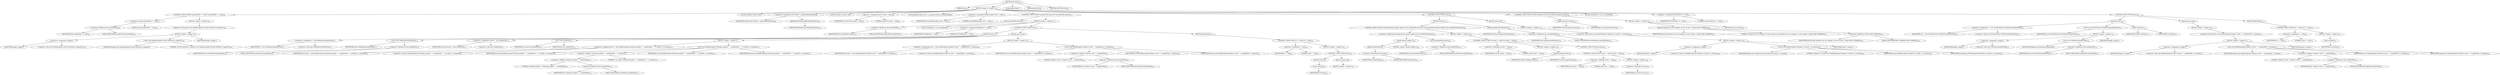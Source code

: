 digraph "execute" {  
"126" [label = <(METHOD,execute)<SUB>163</SUB>> ]
"14" [label = <(PARAM,this)<SUB>163</SUB>> ]
"127" [label = <(BLOCK,&lt;empty&gt;,&lt;empty&gt;)<SUB>163</SUB>> ]
"128" [label = <(CONTROL_STRUCTURE,if (manifestFile == null),if (manifestFile == null))<SUB>164</SUB>> ]
"129" [label = <(&lt;operator&gt;.equals,manifestFile == null)<SUB>164</SUB>> ]
"130" [label = <(&lt;operator&gt;.fieldAccess,this.manifestFile)<SUB>164</SUB>> ]
"131" [label = <(IDENTIFIER,this,manifestFile == null)<SUB>164</SUB>> ]
"132" [label = <(FIELD_IDENTIFIER,manifestFile,manifestFile)<SUB>164</SUB>> ]
"133" [label = <(LITERAL,null,manifestFile == null)<SUB>164</SUB>> ]
"134" [label = <(BLOCK,&lt;empty&gt;,&lt;empty&gt;)<SUB>164</SUB>> ]
"135" [label = <(&lt;operator&gt;.throw,throw new BuildException(&quot;the file attribute is required&quot;);)<SUB>165</SUB>> ]
"136" [label = <(BLOCK,&lt;empty&gt;,&lt;empty&gt;)<SUB>165</SUB>> ]
"137" [label = <(&lt;operator&gt;.assignment,&lt;empty&gt;)> ]
"138" [label = <(IDENTIFIER,$obj2,&lt;empty&gt;)> ]
"139" [label = <(&lt;operator&gt;.alloc,new BuildException(&quot;the file attribute is required&quot;))<SUB>165</SUB>> ]
"140" [label = <(&lt;init&gt;,new BuildException(&quot;the file attribute is required&quot;))<SUB>165</SUB>> ]
"141" [label = <(IDENTIFIER,$obj2,new BuildException(&quot;the file attribute is required&quot;))> ]
"142" [label = <(LITERAL,&quot;the file attribute is required&quot;,new BuildException(&quot;the file attribute is required&quot;))<SUB>165</SUB>> ]
"143" [label = <(IDENTIFIER,$obj2,&lt;empty&gt;)> ]
"144" [label = <(LOCAL,Manifest toWrite: ANY)> ]
"145" [label = <(&lt;operator&gt;.assignment,ANY toWrite = getDefaultManifest())<SUB>168</SUB>> ]
"146" [label = <(IDENTIFIER,toWrite,ANY toWrite = getDefaultManifest())<SUB>168</SUB>> ]
"147" [label = <(getDefaultManifest,getDefaultManifest())<SUB>168</SUB>> ]
"148" [label = <(IDENTIFIER,Manifest,getDefaultManifest())<SUB>168</SUB>> ]
"9" [label = <(LOCAL,Manifest current: ANY)> ]
"149" [label = <(&lt;operator&gt;.assignment,ANY current = null)<SUB>169</SUB>> ]
"150" [label = <(IDENTIFIER,current,ANY current = null)<SUB>169</SUB>> ]
"151" [label = <(LITERAL,null,ANY current = null)<SUB>169</SUB>> ]
"11" [label = <(LOCAL,BuildException error: org.apache.tools.ant.BuildException)> ]
"152" [label = <(&lt;operator&gt;.assignment,BuildException error = null)<SUB>170</SUB>> ]
"153" [label = <(IDENTIFIER,error,BuildException error = null)<SUB>170</SUB>> ]
"154" [label = <(LITERAL,null,BuildException error = null)<SUB>170</SUB>> ]
"155" [label = <(CONTROL_STRUCTURE,if (manifestFile.exists()),if (manifestFile.exists()))<SUB>172</SUB>> ]
"156" [label = <(exists,manifestFile.exists())<SUB>172</SUB>> ]
"157" [label = <(&lt;operator&gt;.fieldAccess,this.manifestFile)<SUB>172</SUB>> ]
"158" [label = <(IDENTIFIER,this,manifestFile.exists())<SUB>172</SUB>> ]
"159" [label = <(FIELD_IDENTIFIER,manifestFile,manifestFile)<SUB>172</SUB>> ]
"160" [label = <(BLOCK,&lt;empty&gt;,&lt;empty&gt;)<SUB>172</SUB>> ]
"7" [label = <(LOCAL,FileReader f: java.io.FileReader)> ]
"161" [label = <(&lt;operator&gt;.assignment,FileReader f = null)<SUB>173</SUB>> ]
"162" [label = <(IDENTIFIER,f,FileReader f = null)<SUB>173</SUB>> ]
"163" [label = <(LITERAL,null,FileReader f = null)<SUB>173</SUB>> ]
"164" [label = <(CONTROL_STRUCTURE,try,try)<SUB>174</SUB>> ]
"165" [label = <(BLOCK,try,try)<SUB>174</SUB>> ]
"166" [label = <(&lt;operator&gt;.assignment,f = new FileReader(manifestFile))<SUB>175</SUB>> ]
"167" [label = <(IDENTIFIER,f,f = new FileReader(manifestFile))<SUB>175</SUB>> ]
"168" [label = <(&lt;operator&gt;.alloc,new FileReader(manifestFile))<SUB>175</SUB>> ]
"169" [label = <(&lt;init&gt;,new FileReader(manifestFile))<SUB>175</SUB>> ]
"6" [label = <(IDENTIFIER,f,new FileReader(manifestFile))<SUB>175</SUB>> ]
"170" [label = <(&lt;operator&gt;.fieldAccess,this.manifestFile)<SUB>175</SUB>> ]
"171" [label = <(IDENTIFIER,this,new FileReader(manifestFile))<SUB>175</SUB>> ]
"172" [label = <(FIELD_IDENTIFIER,manifestFile,manifestFile)<SUB>175</SUB>> ]
"173" [label = <(&lt;operator&gt;.assignment,current = new Manifest(f))<SUB>176</SUB>> ]
"174" [label = <(IDENTIFIER,current,current = new Manifest(f))<SUB>176</SUB>> ]
"175" [label = <(&lt;operator&gt;.alloc,new Manifest(f))<SUB>176</SUB>> ]
"176" [label = <(&lt;init&gt;,new Manifest(f))<SUB>176</SUB>> ]
"8" [label = <(IDENTIFIER,current,new Manifest(f))<SUB>176</SUB>> ]
"177" [label = <(IDENTIFIER,f,new Manifest(f))<SUB>176</SUB>> ]
"178" [label = <(BLOCK,catch,catch)> ]
"179" [label = <(BLOCK,&lt;empty&gt;,&lt;empty&gt;)<SUB>177</SUB>> ]
"180" [label = <(&lt;operator&gt;.assignment,error = new BuildException(&quot;Existing manifest &quot; + manifestFile + &quot; is invalid&quot;, m, location))<SUB>178</SUB>> ]
"181" [label = <(IDENTIFIER,error,error = new BuildException(&quot;Existing manifest &quot; + manifestFile + &quot; is invalid&quot;, m, location))<SUB>178</SUB>> ]
"182" [label = <(&lt;operator&gt;.alloc,new BuildException(&quot;Existing manifest &quot; + manifestFile + &quot; is invalid&quot;, m, location))<SUB>178</SUB>> ]
"183" [label = <(&lt;init&gt;,new BuildException(&quot;Existing manifest &quot; + manifestFile + &quot; is invalid&quot;, m, location))<SUB>178</SUB>> ]
"10" [label = <(IDENTIFIER,error,new BuildException(&quot;Existing manifest &quot; + manifestFile + &quot; is invalid&quot;, m, location))<SUB>178</SUB>> ]
"184" [label = <(&lt;operator&gt;.addition,&quot;Existing manifest &quot; + manifestFile + &quot; is invalid&quot;)<SUB>178</SUB>> ]
"185" [label = <(&lt;operator&gt;.addition,&quot;Existing manifest &quot; + manifestFile)<SUB>178</SUB>> ]
"186" [label = <(LITERAL,&quot;Existing manifest &quot;,&quot;Existing manifest &quot; + manifestFile)<SUB>178</SUB>> ]
"187" [label = <(&lt;operator&gt;.fieldAccess,this.manifestFile)<SUB>178</SUB>> ]
"188" [label = <(IDENTIFIER,this,&quot;Existing manifest &quot; + manifestFile)<SUB>178</SUB>> ]
"189" [label = <(FIELD_IDENTIFIER,manifestFile,manifestFile)<SUB>178</SUB>> ]
"190" [label = <(LITERAL,&quot; is invalid&quot;,&quot;Existing manifest &quot; + manifestFile + &quot; is invalid&quot;)<SUB>179</SUB>> ]
"191" [label = <(IDENTIFIER,m,new BuildException(&quot;Existing manifest &quot; + manifestFile + &quot; is invalid&quot;, m, location))<SUB>179</SUB>> ]
"192" [label = <(IDENTIFIER,location,new BuildException(&quot;Existing manifest &quot; + manifestFile + &quot; is invalid&quot;, m, location))<SUB>179</SUB>> ]
"193" [label = <(BLOCK,&lt;empty&gt;,&lt;empty&gt;)<SUB>180</SUB>> ]
"194" [label = <(&lt;operator&gt;.assignment,error = new BuildException(&quot;Failed to read &quot; + manifestFile, e, location))<SUB>181</SUB>> ]
"195" [label = <(IDENTIFIER,error,error = new BuildException(&quot;Failed to read &quot; + manifestFile, e, location))<SUB>181</SUB>> ]
"196" [label = <(&lt;operator&gt;.alloc,new BuildException(&quot;Failed to read &quot; + manifestFile, e, location))<SUB>181</SUB>> ]
"197" [label = <(&lt;init&gt;,new BuildException(&quot;Failed to read &quot; + manifestFile, e, location))<SUB>181</SUB>> ]
"12" [label = <(IDENTIFIER,error,new BuildException(&quot;Failed to read &quot; + manifestFile, e, location))<SUB>181</SUB>> ]
"198" [label = <(&lt;operator&gt;.addition,&quot;Failed to read &quot; + manifestFile)<SUB>181</SUB>> ]
"199" [label = <(LITERAL,&quot;Failed to read &quot;,&quot;Failed to read &quot; + manifestFile)<SUB>181</SUB>> ]
"200" [label = <(&lt;operator&gt;.fieldAccess,this.manifestFile)<SUB>181</SUB>> ]
"201" [label = <(IDENTIFIER,this,&quot;Failed to read &quot; + manifestFile)<SUB>181</SUB>> ]
"202" [label = <(FIELD_IDENTIFIER,manifestFile,manifestFile)<SUB>181</SUB>> ]
"203" [label = <(IDENTIFIER,e,new BuildException(&quot;Failed to read &quot; + manifestFile, e, location))<SUB>182</SUB>> ]
"204" [label = <(IDENTIFIER,location,new BuildException(&quot;Failed to read &quot; + manifestFile, e, location))<SUB>182</SUB>> ]
"205" [label = <(BLOCK,finally,finally)<SUB>183</SUB>> ]
"206" [label = <(CONTROL_STRUCTURE,if (f != null),if (f != null))<SUB>184</SUB>> ]
"207" [label = <(&lt;operator&gt;.notEquals,f != null)<SUB>184</SUB>> ]
"208" [label = <(IDENTIFIER,f,f != null)<SUB>184</SUB>> ]
"209" [label = <(LITERAL,null,f != null)<SUB>184</SUB>> ]
"210" [label = <(BLOCK,&lt;empty&gt;,&lt;empty&gt;)<SUB>184</SUB>> ]
"211" [label = <(CONTROL_STRUCTURE,try,try)<SUB>185</SUB>> ]
"212" [label = <(BLOCK,try,try)<SUB>185</SUB>> ]
"213" [label = <(close,f.close())<SUB>186</SUB>> ]
"214" [label = <(IDENTIFIER,f,f.close())<SUB>186</SUB>> ]
"215" [label = <(BLOCK,catch,catch)> ]
"216" [label = <(BLOCK,&lt;empty&gt;,&lt;empty&gt;)<SUB>187</SUB>> ]
"217" [label = <(CONTROL_STRUCTURE,try,try)<SUB>192</SUB>> ]
"218" [label = <(BLOCK,try,try)<SUB>192</SUB>> ]
"219" [label = <(CONTROL_STRUCTURE,if (mode.getValue().equals(&quot;update&quot;) &amp;&amp; manifestFile.exists()),if (mode.getValue().equals(&quot;update&quot;) &amp;&amp; manifestFile.exists()))<SUB>193</SUB>> ]
"220" [label = <(&lt;operator&gt;.logicalAnd,mode.getValue().equals(&quot;update&quot;) &amp;&amp; manifestFile.exists())<SUB>193</SUB>> ]
"221" [label = <(equals,equals(&quot;update&quot;))<SUB>193</SUB>> ]
"222" [label = <(getValue,getValue())<SUB>193</SUB>> ]
"223" [label = <(&lt;operator&gt;.fieldAccess,this.mode)<SUB>193</SUB>> ]
"224" [label = <(IDENTIFIER,this,getValue())<SUB>193</SUB>> ]
"225" [label = <(FIELD_IDENTIFIER,mode,mode)<SUB>193</SUB>> ]
"226" [label = <(LITERAL,&quot;update&quot;,equals(&quot;update&quot;))<SUB>193</SUB>> ]
"227" [label = <(exists,manifestFile.exists())<SUB>193</SUB>> ]
"228" [label = <(&lt;operator&gt;.fieldAccess,this.manifestFile)<SUB>193</SUB>> ]
"229" [label = <(IDENTIFIER,this,manifestFile.exists())<SUB>193</SUB>> ]
"230" [label = <(FIELD_IDENTIFIER,manifestFile,manifestFile)<SUB>193</SUB>> ]
"231" [label = <(BLOCK,&lt;empty&gt;,&lt;empty&gt;)<SUB>193</SUB>> ]
"232" [label = <(CONTROL_STRUCTURE,if (current != null),if (current != null))<SUB>194</SUB>> ]
"233" [label = <(&lt;operator&gt;.notEquals,current != null)<SUB>194</SUB>> ]
"234" [label = <(IDENTIFIER,current,current != null)<SUB>194</SUB>> ]
"235" [label = <(LITERAL,null,current != null)<SUB>194</SUB>> ]
"236" [label = <(BLOCK,&lt;empty&gt;,&lt;empty&gt;)<SUB>194</SUB>> ]
"237" [label = <(merge,merge(current))<SUB>195</SUB>> ]
"238" [label = <(IDENTIFIER,toWrite,merge(current))<SUB>195</SUB>> ]
"239" [label = <(IDENTIFIER,current,merge(current))<SUB>195</SUB>> ]
"240" [label = <(CONTROL_STRUCTURE,else,else)<SUB>196</SUB>> ]
"241" [label = <(CONTROL_STRUCTURE,if (error != null),if (error != null))<SUB>196</SUB>> ]
"242" [label = <(&lt;operator&gt;.notEquals,error != null)<SUB>196</SUB>> ]
"243" [label = <(IDENTIFIER,error,error != null)<SUB>196</SUB>> ]
"244" [label = <(LITERAL,null,error != null)<SUB>196</SUB>> ]
"245" [label = <(BLOCK,&lt;empty&gt;,&lt;empty&gt;)<SUB>196</SUB>> ]
"246" [label = <(&lt;operator&gt;.throw,throw error;)<SUB>197</SUB>> ]
"247" [label = <(IDENTIFIER,error,throw error;)<SUB>197</SUB>> ]
"248" [label = <(merge,merge(nestedManifest))<SUB>201</SUB>> ]
"249" [label = <(IDENTIFIER,toWrite,merge(nestedManifest))<SUB>201</SUB>> ]
"250" [label = <(&lt;operator&gt;.fieldAccess,this.nestedManifest)<SUB>201</SUB>> ]
"251" [label = <(IDENTIFIER,this,merge(nestedManifest))<SUB>201</SUB>> ]
"252" [label = <(FIELD_IDENTIFIER,nestedManifest,nestedManifest)<SUB>201</SUB>> ]
"253" [label = <(BLOCK,catch,catch)> ]
"254" [label = <(BLOCK,&lt;empty&gt;,&lt;empty&gt;)<SUB>202</SUB>> ]
"255" [label = <(&lt;operator&gt;.throw,throw new BuildException(&quot;Manifest is invalid&quot;, m, location);)<SUB>203</SUB>> ]
"256" [label = <(BLOCK,&lt;empty&gt;,&lt;empty&gt;)<SUB>203</SUB>> ]
"257" [label = <(&lt;operator&gt;.assignment,&lt;empty&gt;)> ]
"258" [label = <(IDENTIFIER,$obj7,&lt;empty&gt;)> ]
"259" [label = <(&lt;operator&gt;.alloc,new BuildException(&quot;Manifest is invalid&quot;, m, location))<SUB>203</SUB>> ]
"260" [label = <(&lt;init&gt;,new BuildException(&quot;Manifest is invalid&quot;, m, location))<SUB>203</SUB>> ]
"261" [label = <(IDENTIFIER,$obj7,new BuildException(&quot;Manifest is invalid&quot;, m, location))> ]
"262" [label = <(LITERAL,&quot;Manifest is invalid&quot;,new BuildException(&quot;Manifest is invalid&quot;, m, location))<SUB>203</SUB>> ]
"263" [label = <(IDENTIFIER,m,new BuildException(&quot;Manifest is invalid&quot;, m, location))<SUB>203</SUB>> ]
"264" [label = <(IDENTIFIER,location,new BuildException(&quot;Manifest is invalid&quot;, m, location))<SUB>203</SUB>> ]
"265" [label = <(IDENTIFIER,$obj7,&lt;empty&gt;)> ]
"266" [label = <(CONTROL_STRUCTURE,if (toWrite.equals(current)),if (toWrite.equals(current)))<SUB>206</SUB>> ]
"267" [label = <(equals,equals(current))<SUB>206</SUB>> ]
"268" [label = <(IDENTIFIER,toWrite,equals(current))<SUB>206</SUB>> ]
"269" [label = <(IDENTIFIER,current,equals(current))<SUB>206</SUB>> ]
"270" [label = <(BLOCK,&lt;empty&gt;,&lt;empty&gt;)<SUB>206</SUB>> ]
"271" [label = <(log,log(&quot;Manifest has not changed, do not recreate&quot;, Project.MSG_VERBOSE))<SUB>207</SUB>> ]
"13" [label = <(IDENTIFIER,this,log(&quot;Manifest has not changed, do not recreate&quot;, Project.MSG_VERBOSE))<SUB>207</SUB>> ]
"272" [label = <(LITERAL,&quot;Manifest has not changed, do not recreate&quot;,log(&quot;Manifest has not changed, do not recreate&quot;, Project.MSG_VERBOSE))<SUB>207</SUB>> ]
"273" [label = <(&lt;operator&gt;.fieldAccess,Project.MSG_VERBOSE)<SUB>208</SUB>> ]
"274" [label = <(IDENTIFIER,Project,log(&quot;Manifest has not changed, do not recreate&quot;, Project.MSG_VERBOSE))<SUB>208</SUB>> ]
"275" [label = <(FIELD_IDENTIFIER,MSG_VERBOSE,MSG_VERBOSE)<SUB>208</SUB>> ]
"276" [label = <(RETURN,return;,return;)<SUB>209</SUB>> ]
"16" [label = <(LOCAL,PrintWriter w: java.io.PrintWriter)> ]
"277" [label = <(&lt;operator&gt;.assignment,PrintWriter w = null)<SUB>212</SUB>> ]
"278" [label = <(IDENTIFIER,w,PrintWriter w = null)<SUB>212</SUB>> ]
"279" [label = <(LITERAL,null,PrintWriter w = null)<SUB>212</SUB>> ]
"280" [label = <(CONTROL_STRUCTURE,try,try)<SUB>213</SUB>> ]
"281" [label = <(BLOCK,try,try)<SUB>213</SUB>> ]
"282" [label = <(&lt;operator&gt;.assignment,w = new PrintWriter(new FileWriter(manifestFile)))<SUB>214</SUB>> ]
"283" [label = <(IDENTIFIER,w,w = new PrintWriter(new FileWriter(manifestFile)))<SUB>214</SUB>> ]
"284" [label = <(&lt;operator&gt;.alloc,new PrintWriter(new FileWriter(manifestFile)))<SUB>214</SUB>> ]
"285" [label = <(&lt;init&gt;,new PrintWriter(new FileWriter(manifestFile)))<SUB>214</SUB>> ]
"15" [label = <(IDENTIFIER,w,new PrintWriter(new FileWriter(manifestFile)))<SUB>214</SUB>> ]
"286" [label = <(BLOCK,&lt;empty&gt;,&lt;empty&gt;)<SUB>214</SUB>> ]
"287" [label = <(&lt;operator&gt;.assignment,&lt;empty&gt;)> ]
"288" [label = <(IDENTIFIER,$obj8,&lt;empty&gt;)> ]
"289" [label = <(&lt;operator&gt;.alloc,new FileWriter(manifestFile))<SUB>214</SUB>> ]
"290" [label = <(&lt;init&gt;,new FileWriter(manifestFile))<SUB>214</SUB>> ]
"291" [label = <(IDENTIFIER,$obj8,new FileWriter(manifestFile))> ]
"292" [label = <(&lt;operator&gt;.fieldAccess,this.manifestFile)<SUB>214</SUB>> ]
"293" [label = <(IDENTIFIER,this,new FileWriter(manifestFile))<SUB>214</SUB>> ]
"294" [label = <(FIELD_IDENTIFIER,manifestFile,manifestFile)<SUB>214</SUB>> ]
"295" [label = <(IDENTIFIER,$obj8,&lt;empty&gt;)> ]
"296" [label = <(write,write(w))<SUB>215</SUB>> ]
"297" [label = <(IDENTIFIER,toWrite,write(w))<SUB>215</SUB>> ]
"298" [label = <(IDENTIFIER,w,write(w))<SUB>215</SUB>> ]
"299" [label = <(BLOCK,catch,catch)> ]
"300" [label = <(BLOCK,&lt;empty&gt;,&lt;empty&gt;)<SUB>216</SUB>> ]
"301" [label = <(&lt;operator&gt;.throw,throw new BuildException(&quot;Failed to write &quot; + manifestFile, e, location);)<SUB>217</SUB>> ]
"302" [label = <(BLOCK,&lt;empty&gt;,&lt;empty&gt;)<SUB>217</SUB>> ]
"303" [label = <(&lt;operator&gt;.assignment,&lt;empty&gt;)> ]
"304" [label = <(IDENTIFIER,$obj10,&lt;empty&gt;)> ]
"305" [label = <(&lt;operator&gt;.alloc,new BuildException(&quot;Failed to write &quot; + manifestFile, e, location))<SUB>217</SUB>> ]
"306" [label = <(&lt;init&gt;,new BuildException(&quot;Failed to write &quot; + manifestFile, e, location))<SUB>217</SUB>> ]
"307" [label = <(IDENTIFIER,$obj10,new BuildException(&quot;Failed to write &quot; + manifestFile, e, location))> ]
"308" [label = <(&lt;operator&gt;.addition,&quot;Failed to write &quot; + manifestFile)<SUB>217</SUB>> ]
"309" [label = <(LITERAL,&quot;Failed to write &quot;,&quot;Failed to write &quot; + manifestFile)<SUB>217</SUB>> ]
"310" [label = <(&lt;operator&gt;.fieldAccess,this.manifestFile)<SUB>217</SUB>> ]
"311" [label = <(IDENTIFIER,this,&quot;Failed to write &quot; + manifestFile)<SUB>217</SUB>> ]
"312" [label = <(FIELD_IDENTIFIER,manifestFile,manifestFile)<SUB>217</SUB>> ]
"313" [label = <(IDENTIFIER,e,new BuildException(&quot;Failed to write &quot; + manifestFile, e, location))<SUB>218</SUB>> ]
"314" [label = <(IDENTIFIER,location,new BuildException(&quot;Failed to write &quot; + manifestFile, e, location))<SUB>218</SUB>> ]
"315" [label = <(IDENTIFIER,$obj10,&lt;empty&gt;)> ]
"316" [label = <(BLOCK,finally,finally)<SUB>219</SUB>> ]
"317" [label = <(CONTROL_STRUCTURE,if (w != null),if (w != null))<SUB>220</SUB>> ]
"318" [label = <(&lt;operator&gt;.notEquals,w != null)<SUB>220</SUB>> ]
"319" [label = <(IDENTIFIER,w,w != null)<SUB>220</SUB>> ]
"320" [label = <(LITERAL,null,w != null)<SUB>220</SUB>> ]
"321" [label = <(BLOCK,&lt;empty&gt;,&lt;empty&gt;)<SUB>220</SUB>> ]
"322" [label = <(close,w.close())<SUB>221</SUB>> ]
"323" [label = <(IDENTIFIER,w,w.close())<SUB>221</SUB>> ]
"324" [label = <(MODIFIER,PUBLIC)> ]
"325" [label = <(MODIFIER,VIRTUAL)> ]
"326" [label = <(METHOD_RETURN,void)<SUB>163</SUB>> ]
  "126" -> "14" 
  "126" -> "127" 
  "126" -> "324" 
  "126" -> "325" 
  "126" -> "326" 
  "127" -> "128" 
  "127" -> "144" 
  "127" -> "145" 
  "127" -> "9" 
  "127" -> "149" 
  "127" -> "11" 
  "127" -> "152" 
  "127" -> "155" 
  "127" -> "217" 
  "127" -> "266" 
  "127" -> "16" 
  "127" -> "277" 
  "127" -> "280" 
  "128" -> "129" 
  "128" -> "134" 
  "129" -> "130" 
  "129" -> "133" 
  "130" -> "131" 
  "130" -> "132" 
  "134" -> "135" 
  "135" -> "136" 
  "136" -> "137" 
  "136" -> "140" 
  "136" -> "143" 
  "137" -> "138" 
  "137" -> "139" 
  "140" -> "141" 
  "140" -> "142" 
  "145" -> "146" 
  "145" -> "147" 
  "147" -> "148" 
  "149" -> "150" 
  "149" -> "151" 
  "152" -> "153" 
  "152" -> "154" 
  "155" -> "156" 
  "155" -> "160" 
  "156" -> "157" 
  "157" -> "158" 
  "157" -> "159" 
  "160" -> "7" 
  "160" -> "161" 
  "160" -> "164" 
  "161" -> "162" 
  "161" -> "163" 
  "164" -> "165" 
  "164" -> "178" 
  "164" -> "205" 
  "165" -> "166" 
  "165" -> "169" 
  "165" -> "173" 
  "165" -> "176" 
  "166" -> "167" 
  "166" -> "168" 
  "169" -> "6" 
  "169" -> "170" 
  "170" -> "171" 
  "170" -> "172" 
  "173" -> "174" 
  "173" -> "175" 
  "176" -> "8" 
  "176" -> "177" 
  "178" -> "179" 
  "178" -> "193" 
  "179" -> "180" 
  "179" -> "183" 
  "180" -> "181" 
  "180" -> "182" 
  "183" -> "10" 
  "183" -> "184" 
  "183" -> "191" 
  "183" -> "192" 
  "184" -> "185" 
  "184" -> "190" 
  "185" -> "186" 
  "185" -> "187" 
  "187" -> "188" 
  "187" -> "189" 
  "193" -> "194" 
  "193" -> "197" 
  "194" -> "195" 
  "194" -> "196" 
  "197" -> "12" 
  "197" -> "198" 
  "197" -> "203" 
  "197" -> "204" 
  "198" -> "199" 
  "198" -> "200" 
  "200" -> "201" 
  "200" -> "202" 
  "205" -> "206" 
  "206" -> "207" 
  "206" -> "210" 
  "207" -> "208" 
  "207" -> "209" 
  "210" -> "211" 
  "211" -> "212" 
  "211" -> "215" 
  "212" -> "213" 
  "213" -> "214" 
  "215" -> "216" 
  "217" -> "218" 
  "217" -> "253" 
  "218" -> "219" 
  "218" -> "248" 
  "219" -> "220" 
  "219" -> "231" 
  "220" -> "221" 
  "220" -> "227" 
  "221" -> "222" 
  "221" -> "226" 
  "222" -> "223" 
  "223" -> "224" 
  "223" -> "225" 
  "227" -> "228" 
  "228" -> "229" 
  "228" -> "230" 
  "231" -> "232" 
  "232" -> "233" 
  "232" -> "236" 
  "232" -> "240" 
  "233" -> "234" 
  "233" -> "235" 
  "236" -> "237" 
  "237" -> "238" 
  "237" -> "239" 
  "240" -> "241" 
  "241" -> "242" 
  "241" -> "245" 
  "242" -> "243" 
  "242" -> "244" 
  "245" -> "246" 
  "246" -> "247" 
  "248" -> "249" 
  "248" -> "250" 
  "250" -> "251" 
  "250" -> "252" 
  "253" -> "254" 
  "254" -> "255" 
  "255" -> "256" 
  "256" -> "257" 
  "256" -> "260" 
  "256" -> "265" 
  "257" -> "258" 
  "257" -> "259" 
  "260" -> "261" 
  "260" -> "262" 
  "260" -> "263" 
  "260" -> "264" 
  "266" -> "267" 
  "266" -> "270" 
  "267" -> "268" 
  "267" -> "269" 
  "270" -> "271" 
  "270" -> "276" 
  "271" -> "13" 
  "271" -> "272" 
  "271" -> "273" 
  "273" -> "274" 
  "273" -> "275" 
  "277" -> "278" 
  "277" -> "279" 
  "280" -> "281" 
  "280" -> "299" 
  "280" -> "316" 
  "281" -> "282" 
  "281" -> "285" 
  "281" -> "296" 
  "282" -> "283" 
  "282" -> "284" 
  "285" -> "15" 
  "285" -> "286" 
  "286" -> "287" 
  "286" -> "290" 
  "286" -> "295" 
  "287" -> "288" 
  "287" -> "289" 
  "290" -> "291" 
  "290" -> "292" 
  "292" -> "293" 
  "292" -> "294" 
  "296" -> "297" 
  "296" -> "298" 
  "299" -> "300" 
  "300" -> "301" 
  "301" -> "302" 
  "302" -> "303" 
  "302" -> "306" 
  "302" -> "315" 
  "303" -> "304" 
  "303" -> "305" 
  "306" -> "307" 
  "306" -> "308" 
  "306" -> "313" 
  "306" -> "314" 
  "308" -> "309" 
  "308" -> "310" 
  "310" -> "311" 
  "310" -> "312" 
  "316" -> "317" 
  "317" -> "318" 
  "317" -> "321" 
  "318" -> "319" 
  "318" -> "320" 
  "321" -> "322" 
  "322" -> "323" 
}
